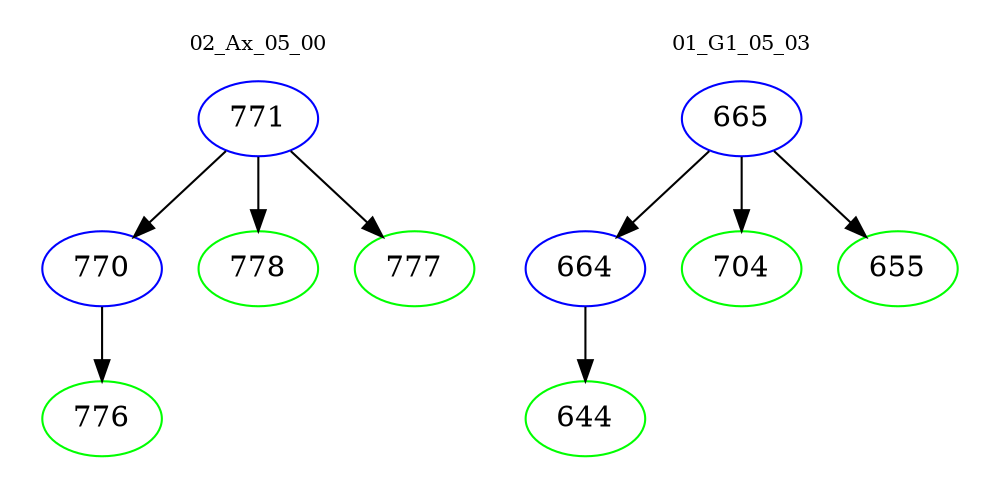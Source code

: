 digraph{
subgraph cluster_0 {
color = white
label = "02_Ax_05_00";
fontsize=10;
T0_771 [label="771", color="blue"]
T0_771 -> T0_770 [color="black"]
T0_770 [label="770", color="blue"]
T0_770 -> T0_776 [color="black"]
T0_776 [label="776", color="green"]
T0_771 -> T0_778 [color="black"]
T0_778 [label="778", color="green"]
T0_771 -> T0_777 [color="black"]
T0_777 [label="777", color="green"]
}
subgraph cluster_1 {
color = white
label = "01_G1_05_03";
fontsize=10;
T1_665 [label="665", color="blue"]
T1_665 -> T1_664 [color="black"]
T1_664 [label="664", color="blue"]
T1_664 -> T1_644 [color="black"]
T1_644 [label="644", color="green"]
T1_665 -> T1_704 [color="black"]
T1_704 [label="704", color="green"]
T1_665 -> T1_655 [color="black"]
T1_655 [label="655", color="green"]
}
}
